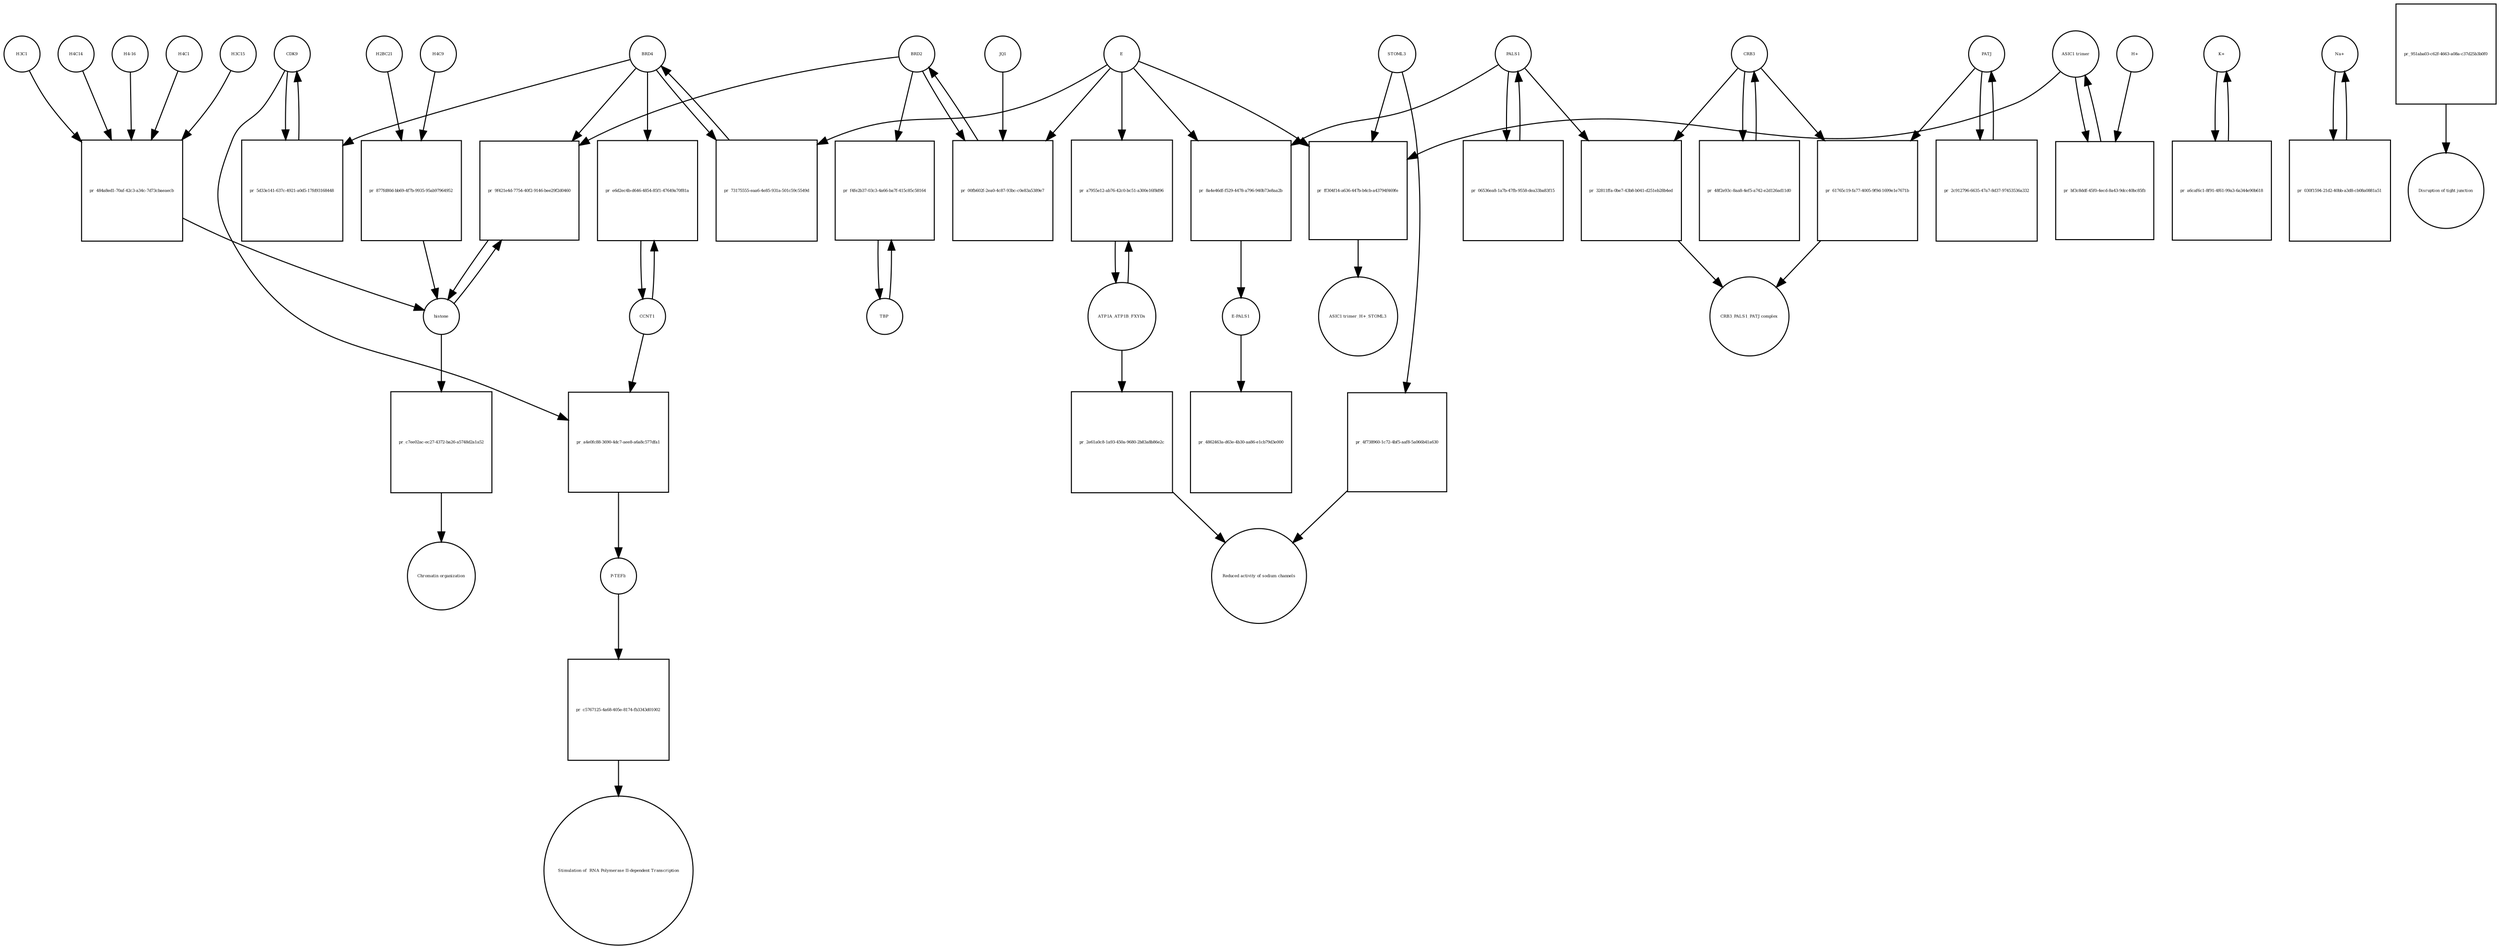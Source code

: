 strict digraph  {
CDK9 [annotation="", bipartite=0, cls=macromolecule, fontsize=4, label=CDK9, shape=circle];
"pr_5d33e141-637c-4921-a0d5-17fd93168448" [annotation="", bipartite=1, cls=process, fontsize=4, label="pr_5d33e141-637c-4921-a0d5-17fd93168448", shape=square];
BRD4 [annotation="", bipartite=0, cls=macromolecule, fontsize=4, label=BRD4, shape=circle];
CCNT1 [annotation="", bipartite=0, cls=macromolecule, fontsize=4, label=CCNT1, shape=circle];
"pr_e6d2ec4b-d646-4854-85f1-47649a70f81a" [annotation="", bipartite=1, cls=process, fontsize=4, label="pr_e6d2ec4b-d646-4854-85f1-47649a70f81a", shape=square];
histone [annotation="", bipartite=0, cls=complex, fontsize=4, label=histone, shape=circle];
"pr_9f421e4d-7754-40f2-9146-bee29f2d0460" [annotation="", bipartite=1, cls=process, fontsize=4, label="pr_9f421e4d-7754-40f2-9146-bee29f2d0460", shape=square];
BRD2 [annotation="", bipartite=0, cls=macromolecule, fontsize=4, label=BRD2, shape=circle];
"pr_73175555-eaa6-4e85-931a-501c59c5549d" [annotation="", bipartite=1, cls=process, fontsize=4, label="pr_73175555-eaa6-4e85-931a-501c59c5549d", shape=square];
E [annotation=urn_miriam_ncbiprotein_BCD58755, bipartite=0, cls=macromolecule, fontsize=4, label=E, shape=circle];
H4C14 [annotation="", bipartite=0, cls=macromolecule, fontsize=4, label=H4C14, shape=circle];
"pr_484a8ed1-70af-42c3-a34c-7d73cbaeaecb" [annotation="", bipartite=1, cls=process, fontsize=4, label="pr_484a8ed1-70af-42c3-a34c-7d73cbaeaecb", shape=square];
"H4-16" [annotation="", bipartite=0, cls=macromolecule, fontsize=4, label="H4-16", shape=circle];
H4C1 [annotation="", bipartite=0, cls=macromolecule, fontsize=4, label=H4C1, shape=circle];
H3C15 [annotation="", bipartite=0, cls=macromolecule, fontsize=4, label=H3C15, shape=circle];
H3C1 [annotation="", bipartite=0, cls=macromolecule, fontsize=4, label=H3C1, shape=circle];
"pr_00fb602f-2ea0-4c87-93bc-c0e83a5389e7" [annotation="", bipartite=1, cls=process, fontsize=4, label="pr_00fb602f-2ea0-4c87-93bc-c0e83a5389e7", shape=square];
JQ1 [annotation="", bipartite=0, cls=macromolecule, fontsize=4, label=JQ1, shape=circle];
TBP [annotation="", bipartite=0, cls=macromolecule, fontsize=4, label=TBP, shape=circle];
"pr_f4fe2b37-03c3-4a66-ba7f-415c85c58164" [annotation="", bipartite=1, cls=process, fontsize=4, label="pr_f4fe2b37-03c3-4a66-ba7f-415c85c58164", shape=square];
H4C9 [annotation="", bipartite=0, cls=macromolecule, fontsize=4, label=H4C9, shape=circle];
"pr_877fd80d-bb69-4f7b-9935-95ab97964952" [annotation="", bipartite=1, cls=process, fontsize=4, label="pr_877fd80d-bb69-4f7b-9935-95ab97964952", shape=square];
H2BC21 [annotation="", bipartite=0, cls=macromolecule, fontsize=4, label=H2BC21, shape=circle];
"pr_8a4e46df-f529-4478-a796-940b73e8aa2b" [annotation="", bipartite=1, cls=process, fontsize=4, label="pr_8a4e46df-f529-4478-a796-940b73e8aa2b", shape=square];
PALS1 [annotation="", bipartite=0, cls=macromolecule, fontsize=4, label=PALS1, shape=circle];
"E-PALS1" [annotation="", bipartite=0, cls=complex, fontsize=4, label="E-PALS1", shape=circle];
"pr_4862463a-d63e-4b30-aa86-e1cb79d3e000" [annotation="", bipartite=1, cls=process, fontsize=4, label="pr_4862463a-d63e-4b30-aa86-e1cb79d3e000", shape=square];
"pr_06536ea8-1a7b-47fb-9558-dea33ba83f15" [annotation="", bipartite=1, cls=process, fontsize=4, label="pr_06536ea8-1a7b-47fb-9558-dea33ba83f15", shape=square];
CRB3 [annotation="", bipartite=0, cls=macromolecule, fontsize=4, label=CRB3, shape=circle];
"pr_48f2e93c-8aa8-4ef5-a742-e2d126ad11d0" [annotation="", bipartite=1, cls=process, fontsize=4, label="pr_48f2e93c-8aa8-4ef5-a742-e2d126ad11d0", shape=square];
PATJ [annotation="", bipartite=0, cls=macromolecule, fontsize=4, label=PATJ, shape=circle];
"pr_2c912796-6635-47a7-8d37-97453536a332" [annotation="", bipartite=1, cls=process, fontsize=4, label="pr_2c912796-6635-47a7-8d37-97453536a332", shape=square];
ATP1A_ATP1B_FXYDs [annotation="", bipartite=0, cls=complex, fontsize=4, label=ATP1A_ATP1B_FXYDs, shape=circle];
"pr_a7955e12-ab76-42c0-bc51-a300e16f8d96" [annotation="", bipartite=1, cls=process, fontsize=4, label="pr_a7955e12-ab76-42c0-bc51-a300e16f8d96", shape=square];
"ASIC1 trimer" [annotation="", bipartite=0, cls=macromolecule, fontsize=4, label="ASIC1 trimer", shape=circle];
"pr_bf3c8ddf-45f0-4ecd-8a43-9dcc40bc85fb" [annotation="", bipartite=1, cls=process, fontsize=4, label="pr_bf3c8ddf-45f0-4ecd-8a43-9dcc40bc85fb", shape=square];
"H+" [annotation="", bipartite=0, cls="simple chemical", fontsize=4, label="H+", shape=circle];
"pr_ff304f14-a636-447b-b4cb-a43794f469fe" [annotation="", bipartite=1, cls=process, fontsize=4, label="pr_ff304f14-a636-447b-b4cb-a43794f469fe", shape=square];
STOML3 [annotation="", bipartite=0, cls=macromolecule, fontsize=4, label=STOML3, shape=circle];
"ASIC1 trimer_H+_STOML3" [annotation="", bipartite=0, cls=complex, fontsize=4, label="ASIC1 trimer_H+_STOML3", shape=circle];
"K+" [annotation="", bipartite=0, cls="simple chemical", fontsize=4, label="K+", shape=circle];
"pr_a6caf6c1-8f91-4f61-99a3-6a344e90b618" [annotation="", bipartite=1, cls=process, fontsize=4, label="pr_a6caf6c1-8f91-4f61-99a3-6a344e90b618", shape=square];
"Na+" [annotation="", bipartite=0, cls="simple chemical", fontsize=4, label="Na+", shape=circle];
"pr_030f1594-21d2-40bb-a3d8-cb08a0881a51" [annotation="", bipartite=1, cls=process, fontsize=4, label="pr_030f1594-21d2-40bb-a3d8-cb08a0881a51", shape=square];
"pr_32811ffa-0be7-43b8-b041-d251eb28b4ed" [annotation="", bipartite=1, cls=process, fontsize=4, label="pr_32811ffa-0be7-43b8-b041-d251eb28b4ed", shape=square];
"CRB3_PALS1_PATJ complex" [annotation="", bipartite=0, cls=complex, fontsize=4, label="CRB3_PALS1_PATJ complex", shape=circle];
"pr_61765c19-fa77-4005-9f9d-1699e1e7671b" [annotation="", bipartite=1, cls=process, fontsize=4, label="pr_61765c19-fa77-4005-9f9d-1699e1e7671b", shape=square];
"pr_2e61a0c8-1a93-450a-9680-2b83a8b86e2c" [annotation="", bipartite=1, cls=process, fontsize=4, label="pr_2e61a0c8-1a93-450a-9680-2b83a8b86e2c", shape=square];
"Reduced activity of sodium channels" [annotation="", bipartite=0, cls=phenotype, fontsize=4, label="Reduced activity of sodium channels", shape=circle];
"pr_4f738960-1c72-4bf5-aaf8-5a066b41a630" [annotation="", bipartite=1, cls=process, fontsize=4, label="pr_4f738960-1c72-4bf5-aaf8-5a066b41a630", shape=square];
"pr_951aba03-c62f-4663-a08a-c37d25b3b0f0" [annotation="", bipartite=1, cls=process, fontsize=4, label="pr_951aba03-c62f-4663-a08a-c37d25b3b0f0", shape=square];
"Disruption of tight junction" [annotation="", bipartite=0, cls=phenotype, fontsize=4, label="Disruption of tight junction", shape=circle];
"pr_a4e0fc88-3690-4dc7-aee8-a6a8c577dfa1" [annotation="", bipartite=1, cls=process, fontsize=4, label="pr_a4e0fc88-3690-4dc7-aee8-a6a8c577dfa1", shape=square];
"P-TEFb" [annotation="", bipartite=0, cls=complex, fontsize=4, label="P-TEFb", shape=circle];
"pr_c5767125-4a68-405e-8174-fb3343d01002" [annotation="", bipartite=1, cls=process, fontsize=4, label="pr_c5767125-4a68-405e-8174-fb3343d01002", shape=square];
" Stimulation of  RNA Polymerase II-dependent Transcription " [annotation="", bipartite=0, cls=phenotype, fontsize=4, label=" Stimulation of  RNA Polymerase II-dependent Transcription ", shape=circle];
"pr_c7ee02ac-ec27-4372-ba26-a5748d2a1a52" [annotation="", bipartite=1, cls=process, fontsize=4, label="pr_c7ee02ac-ec27-4372-ba26-a5748d2a1a52", shape=square];
"Chromatin organization" [annotation="", bipartite=0, cls=phenotype, fontsize=4, label="Chromatin organization", shape=circle];
CDK9 -> "pr_5d33e141-637c-4921-a0d5-17fd93168448"  [annotation="", interaction_type=consumption];
CDK9 -> "pr_a4e0fc88-3690-4dc7-aee8-a6a8c577dfa1"  [annotation="", interaction_type=consumption];
"pr_5d33e141-637c-4921-a0d5-17fd93168448" -> CDK9  [annotation="", interaction_type=production];
BRD4 -> "pr_5d33e141-637c-4921-a0d5-17fd93168448"  [annotation="urn_miriam_doi_10.18632%2Foncotarget.18583|urn_miriam_doi_10.1016%2Fj.molcel.2005.06.027", interaction_type=catalysis];
BRD4 -> "pr_e6d2ec4b-d646-4854-85f1-47649a70f81a"  [annotation="urn_miriam_doi_10.1016%2Fj.molcel.2005.06.027", interaction_type=catalysis];
BRD4 -> "pr_9f421e4d-7754-40f2-9146-bee29f2d0460"  [annotation="urn_miriam_doi_10.1038%2Fnsmb.3228.|urn_miriam_doi_10.1016%2Fj.molcel.2008.01.018", interaction_type=catalysis];
BRD4 -> "pr_73175555-eaa6-4e85-931a-501c59c5549d"  [annotation="", interaction_type=consumption];
CCNT1 -> "pr_e6d2ec4b-d646-4854-85f1-47649a70f81a"  [annotation="", interaction_type=consumption];
CCNT1 -> "pr_a4e0fc88-3690-4dc7-aee8-a6a8c577dfa1"  [annotation="", interaction_type=consumption];
"pr_e6d2ec4b-d646-4854-85f1-47649a70f81a" -> CCNT1  [annotation="", interaction_type=production];
histone -> "pr_9f421e4d-7754-40f2-9146-bee29f2d0460"  [annotation="", interaction_type=consumption];
histone -> "pr_c7ee02ac-ec27-4372-ba26-a5748d2a1a52"  [annotation="", interaction_type=consumption];
"pr_9f421e4d-7754-40f2-9146-bee29f2d0460" -> histone  [annotation="", interaction_type=production];
BRD2 -> "pr_9f421e4d-7754-40f2-9146-bee29f2d0460"  [annotation="urn_miriam_doi_10.1038%2Fnsmb.3228.|urn_miriam_doi_10.1016%2Fj.molcel.2008.01.018", interaction_type=catalysis];
BRD2 -> "pr_00fb602f-2ea0-4c87-93bc-c0e83a5389e7"  [annotation="", interaction_type=consumption];
BRD2 -> "pr_f4fe2b37-03c3-4a66-ba7f-415c85c58164"  [annotation="urn_miriam_doi_10.1007%2Fs11010-006-9223-6", interaction_type=catalysis];
"pr_73175555-eaa6-4e85-931a-501c59c5549d" -> BRD4  [annotation="", interaction_type=production];
E -> "pr_73175555-eaa6-4e85-931a-501c59c5549d"  [annotation="urn_miriam_doi_10.1038%2Fs41586-020-2286-9", interaction_type=inhibition];
E -> "pr_00fb602f-2ea0-4c87-93bc-c0e83a5389e7"  [annotation="urn_miriam_doi_10.1038%2Fs41586-020-2286-9|urn_miriam_doi_10.1080%2F15592294.2018.1469891", interaction_type=inhibition];
E -> "pr_8a4e46df-f529-4478-a796-940b73e8aa2b"  [annotation="", interaction_type=consumption];
E -> "pr_a7955e12-ab76-42c0-bc51-a300e16f8d96"  [annotation="urn_miriam_doi_10.1016%2Fj.virol.2011.03.029", interaction_type=inhibition];
E -> "pr_ff304f14-a636-447b-b4cb-a43794f469fe"  [annotation="urn_miriam_doi_10.1016%2Fj.virol.2011.03.029", interaction_type=inhibition];
H4C14 -> "pr_484a8ed1-70af-42c3-a34c-7d73cbaeaecb"  [annotation="", interaction_type=consumption];
"pr_484a8ed1-70af-42c3-a34c-7d73cbaeaecb" -> histone  [annotation="", interaction_type=production];
"H4-16" -> "pr_484a8ed1-70af-42c3-a34c-7d73cbaeaecb"  [annotation="", interaction_type=consumption];
H4C1 -> "pr_484a8ed1-70af-42c3-a34c-7d73cbaeaecb"  [annotation="", interaction_type=consumption];
H3C15 -> "pr_484a8ed1-70af-42c3-a34c-7d73cbaeaecb"  [annotation="", interaction_type=consumption];
H3C1 -> "pr_484a8ed1-70af-42c3-a34c-7d73cbaeaecb"  [annotation="", interaction_type=consumption];
"pr_00fb602f-2ea0-4c87-93bc-c0e83a5389e7" -> BRD2  [annotation="", interaction_type=production];
JQ1 -> "pr_00fb602f-2ea0-4c87-93bc-c0e83a5389e7"  [annotation="urn_miriam_doi_10.1038%2Fs41586-020-2286-9|urn_miriam_doi_10.1080%2F15592294.2018.1469891", interaction_type=inhibition];
TBP -> "pr_f4fe2b37-03c3-4a66-ba7f-415c85c58164"  [annotation="", interaction_type=consumption];
"pr_f4fe2b37-03c3-4a66-ba7f-415c85c58164" -> TBP  [annotation="", interaction_type=production];
H4C9 -> "pr_877fd80d-bb69-4f7b-9935-95ab97964952"  [annotation="", interaction_type=consumption];
"pr_877fd80d-bb69-4f7b-9935-95ab97964952" -> histone  [annotation="", interaction_type=production];
H2BC21 -> "pr_877fd80d-bb69-4f7b-9935-95ab97964952"  [annotation="", interaction_type=consumption];
"pr_8a4e46df-f529-4478-a796-940b73e8aa2b" -> "E-PALS1"  [annotation="", interaction_type=production];
PALS1 -> "pr_8a4e46df-f529-4478-a796-940b73e8aa2b"  [annotation="", interaction_type=consumption];
PALS1 -> "pr_06536ea8-1a7b-47fb-9558-dea33ba83f15"  [annotation="", interaction_type=consumption];
PALS1 -> "pr_32811ffa-0be7-43b8-b041-d251eb28b4ed"  [annotation="", interaction_type=consumption];
"E-PALS1" -> "pr_4862463a-d63e-4b30-aa86-e1cb79d3e000"  [annotation="", interaction_type=consumption];
"pr_06536ea8-1a7b-47fb-9558-dea33ba83f15" -> PALS1  [annotation="", interaction_type=production];
CRB3 -> "pr_48f2e93c-8aa8-4ef5-a742-e2d126ad11d0"  [annotation="", interaction_type=consumption];
CRB3 -> "pr_32811ffa-0be7-43b8-b041-d251eb28b4ed"  [annotation="", interaction_type=consumption];
CRB3 -> "pr_61765c19-fa77-4005-9f9d-1699e1e7671b"  [annotation="", interaction_type=consumption];
"pr_48f2e93c-8aa8-4ef5-a742-e2d126ad11d0" -> CRB3  [annotation="", interaction_type=production];
PATJ -> "pr_2c912796-6635-47a7-8d37-97453536a332"  [annotation="", interaction_type=consumption];
PATJ -> "pr_61765c19-fa77-4005-9f9d-1699e1e7671b"  [annotation="", interaction_type=consumption];
"pr_2c912796-6635-47a7-8d37-97453536a332" -> PATJ  [annotation="", interaction_type=production];
ATP1A_ATP1B_FXYDs -> "pr_a7955e12-ab76-42c0-bc51-a300e16f8d96"  [annotation="", interaction_type=consumption];
ATP1A_ATP1B_FXYDs -> "pr_2e61a0c8-1a93-450a-9680-2b83a8b86e2c"  [annotation="", interaction_type=consumption];
"pr_a7955e12-ab76-42c0-bc51-a300e16f8d96" -> ATP1A_ATP1B_FXYDs  [annotation="", interaction_type=production];
"ASIC1 trimer" -> "pr_bf3c8ddf-45f0-4ecd-8a43-9dcc40bc85fb"  [annotation="", interaction_type=consumption];
"ASIC1 trimer" -> "pr_ff304f14-a636-447b-b4cb-a43794f469fe"  [annotation="", interaction_type=consumption];
"pr_bf3c8ddf-45f0-4ecd-8a43-9dcc40bc85fb" -> "ASIC1 trimer"  [annotation="", interaction_type=production];
"H+" -> "pr_bf3c8ddf-45f0-4ecd-8a43-9dcc40bc85fb"  [annotation="", interaction_type=consumption];
"pr_ff304f14-a636-447b-b4cb-a43794f469fe" -> "ASIC1 trimer_H+_STOML3"  [annotation="", interaction_type=production];
STOML3 -> "pr_ff304f14-a636-447b-b4cb-a43794f469fe"  [annotation="", interaction_type=consumption];
STOML3 -> "pr_4f738960-1c72-4bf5-aaf8-5a066b41a630"  [annotation="", interaction_type=consumption];
"K+" -> "pr_a6caf6c1-8f91-4f61-99a3-6a344e90b618"  [annotation="", interaction_type=consumption];
"pr_a6caf6c1-8f91-4f61-99a3-6a344e90b618" -> "K+"  [annotation="", interaction_type=production];
"Na+" -> "pr_030f1594-21d2-40bb-a3d8-cb08a0881a51"  [annotation="", interaction_type=consumption];
"pr_030f1594-21d2-40bb-a3d8-cb08a0881a51" -> "Na+"  [annotation="", interaction_type=production];
"pr_32811ffa-0be7-43b8-b041-d251eb28b4ed" -> "CRB3_PALS1_PATJ complex"  [annotation="", interaction_type=production];
"pr_61765c19-fa77-4005-9f9d-1699e1e7671b" -> "CRB3_PALS1_PATJ complex"  [annotation="", interaction_type=production];
"pr_2e61a0c8-1a93-450a-9680-2b83a8b86e2c" -> "Reduced activity of sodium channels"  [annotation="", interaction_type=production];
"pr_4f738960-1c72-4bf5-aaf8-5a066b41a630" -> "Reduced activity of sodium channels"  [annotation="", interaction_type=production];
"pr_951aba03-c62f-4663-a08a-c37d25b3b0f0" -> "Disruption of tight junction"  [annotation="", interaction_type=production];
"pr_a4e0fc88-3690-4dc7-aee8-a6a8c577dfa1" -> "P-TEFb"  [annotation="", interaction_type=production];
"P-TEFb" -> "pr_c5767125-4a68-405e-8174-fb3343d01002"  [annotation="", interaction_type=consumption];
"pr_c5767125-4a68-405e-8174-fb3343d01002" -> " Stimulation of  RNA Polymerase II-dependent Transcription "  [annotation="", interaction_type=production];
"pr_c7ee02ac-ec27-4372-ba26-a5748d2a1a52" -> "Chromatin organization"  [annotation="", interaction_type=production];
}
